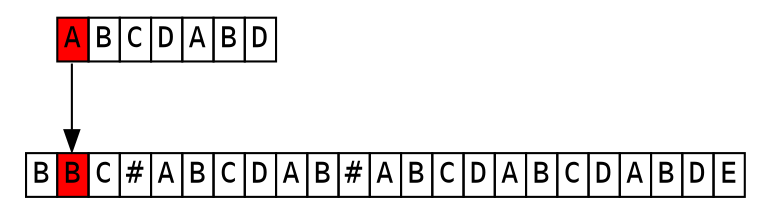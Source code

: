 digraph g {
    node [fontname="Monaco, Consolas",shape =plaintext,height=.1];
    node_t [label = <
    <TABLE BORDER="0" CELLBORDER="1" CELLSPACING="0">
    <TR>
    <TD PORT="f0">B</TD>
    <TD PORT="f1" bgcolor="red">B</TD>
    <TD PORT="f2">C</TD>
    <TD PORT="f3">#</TD>
    <TD PORT="f4">A</TD>
    <TD PORT="f5">B</TD>
    <TD PORT="f6">C</TD>
    <TD PORT="f7">D</TD>
    <TD PORT="f8">A</TD>
    <TD PORT="f9">B</TD>
    <TD PORT="f10">#</TD>
    <TD PORT="f11">A</TD>
    <TD PORT="f12">B</TD>
    <TD PORT="f13">C</TD>
    <TD PORT="f14">D</TD>
    <TD PORT="f15">A</TD>
    <TD PORT="f16">B</TD>
    <TD PORT="f17">C</TD>
    <TD PORT="f18">D</TD>
    <TD PORT="f19">A</TD>
    <TD PORT="f20">B</TD>
    <TD PORT="f21">D</TD>
    <TD PORT="f22">E</TD>
    </TR>
    </TABLE>>];

    node_s [label = <
    <TABLE BORDER="0" CELLBORDER="1" CELLSPACING="0">
    <TR>
    <TD PORT="f0" bgcolor="red">A</TD>
    <TD PORT="f1">B</TD>
    <TD PORT="f2">C</TD>
    <TD PORT="f3">D</TD>
    <TD PORT="f4">A</TD>
    <TD PORT="f5">B</TD>
    <TD PORT="f6">D</TD>
    </TR>
    </TABLE>>];

    "node_s":f0 -> "node_t":f1
}
